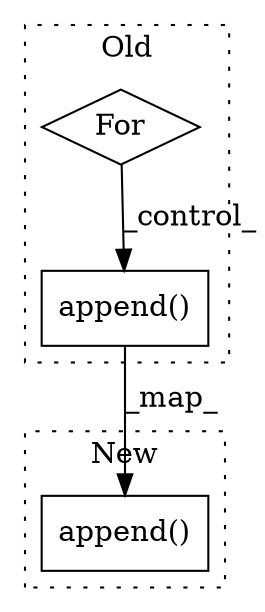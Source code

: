 digraph G {
subgraph cluster0 {
1 [label="append()" a="75" s="7729,7920" l="14,1" shape="box"];
3 [label="For" a="107" s="7417,7440" l="4,14" shape="diamond"];
label = "Old";
style="dotted";
}
subgraph cluster1 {
2 [label="append()" a="75" s="7520,7838" l="14,1" shape="box"];
label = "New";
style="dotted";
}
1 -> 2 [label="_map_"];
3 -> 1 [label="_control_"];
}